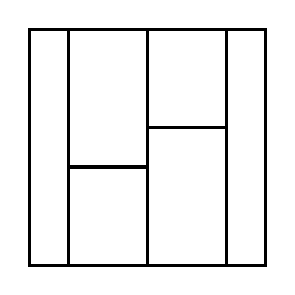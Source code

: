 \begin{tikzpicture}[very thick, scale=.5]
    \draw (0,0) rectangle (1,6);
    \draw (1,5/2) rectangle (3,6);
    \draw (1,0) rectangle (3,5/2);
    \draw (3,7/2) rectangle (5,6);
    \draw (3,0) rectangle (5,7/2);
    \draw (5,0) rectangle (6,6);
\end{tikzpicture}

